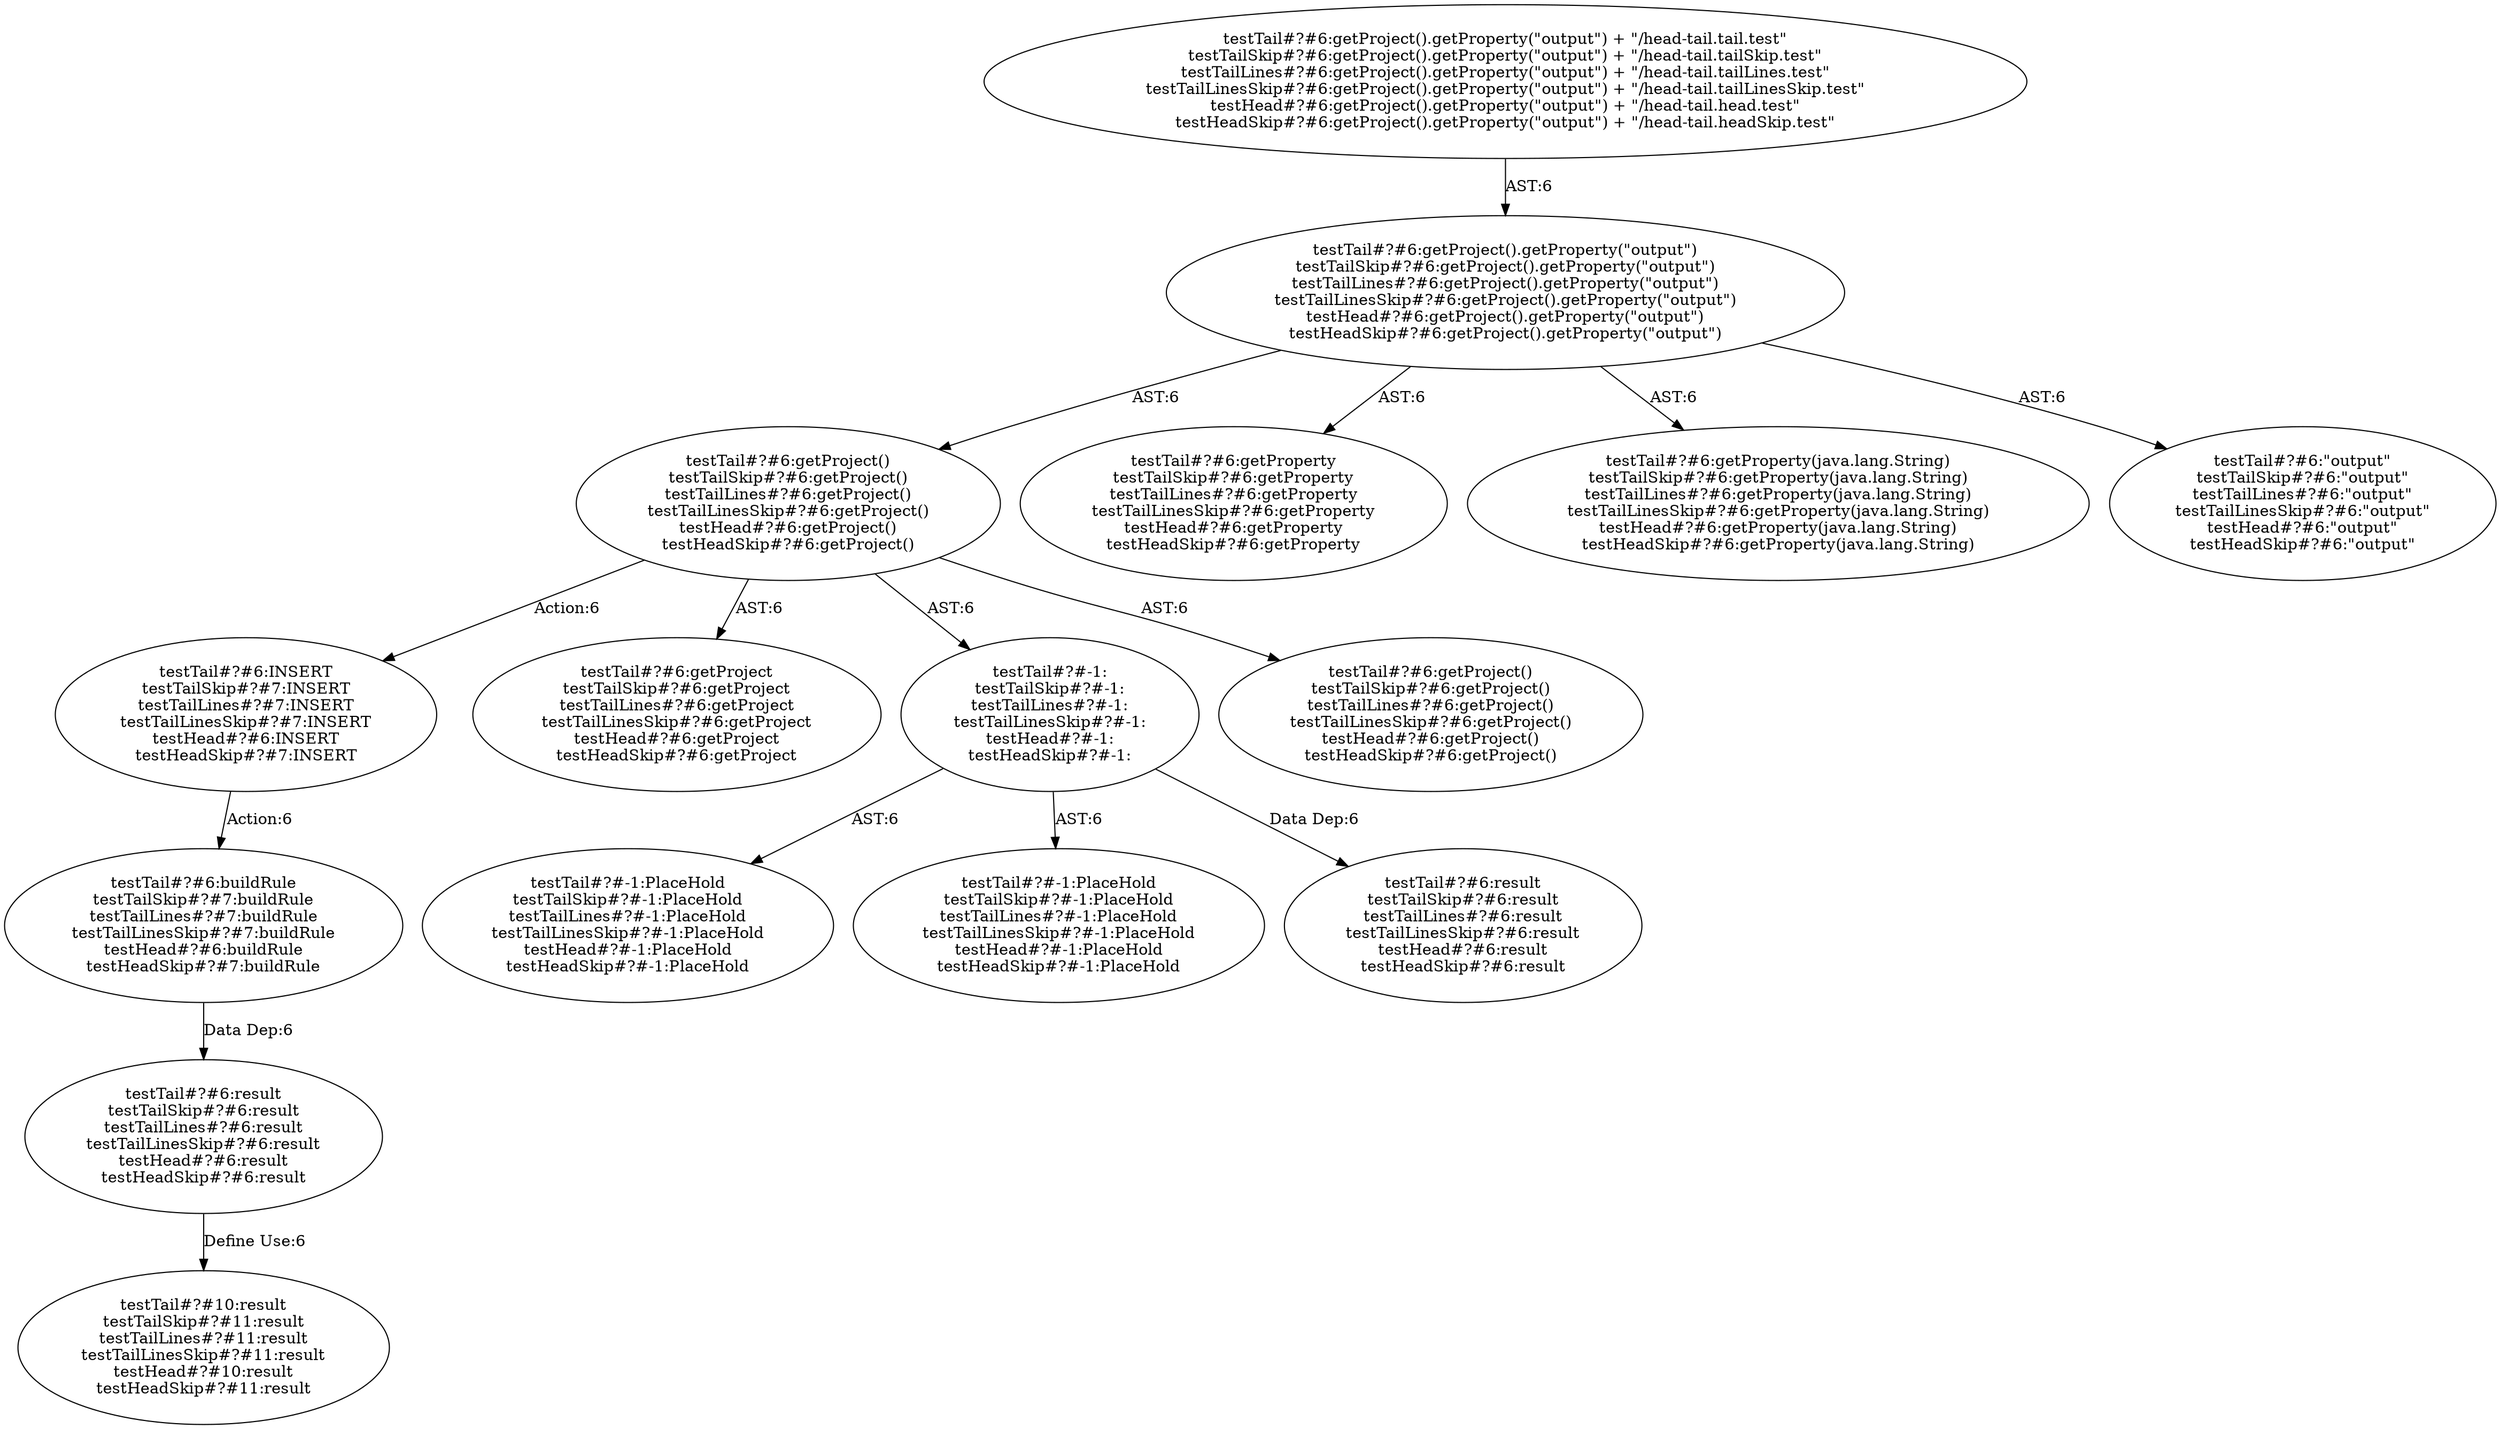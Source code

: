 digraph "Pattern" {
0 [label="testTail#?#6:INSERT
testTailSkip#?#7:INSERT
testTailLines#?#7:INSERT
testTailLinesSkip#?#7:INSERT
testHead#?#6:INSERT
testHeadSkip#?#7:INSERT" shape=ellipse]
1 [label="testTail#?#6:getProject()
testTailSkip#?#6:getProject()
testTailLines#?#6:getProject()
testTailLinesSkip#?#6:getProject()
testHead#?#6:getProject()
testHeadSkip#?#6:getProject()" shape=ellipse]
2 [label="testTail#?#6:getProject().getProperty(\"output\")
testTailSkip#?#6:getProject().getProperty(\"output\")
testTailLines#?#6:getProject().getProperty(\"output\")
testTailLinesSkip#?#6:getProject().getProperty(\"output\")
testHead#?#6:getProject().getProperty(\"output\")
testHeadSkip#?#6:getProject().getProperty(\"output\")" shape=ellipse]
3 [label="testTail#?#6:getProject().getProperty(\"output\") + \"/head-tail.tail.test\"
testTailSkip#?#6:getProject().getProperty(\"output\") + \"/head-tail.tailSkip.test\"
testTailLines#?#6:getProject().getProperty(\"output\") + \"/head-tail.tailLines.test\"
testTailLinesSkip#?#6:getProject().getProperty(\"output\") + \"/head-tail.tailLinesSkip.test\"
testHead#?#6:getProject().getProperty(\"output\") + \"/head-tail.head.test\"
testHeadSkip#?#6:getProject().getProperty(\"output\") + \"/head-tail.headSkip.test\"" shape=ellipse]
4 [label="testTail#?#6:getProperty
testTailSkip#?#6:getProperty
testTailLines#?#6:getProperty
testTailLinesSkip#?#6:getProperty
testHead#?#6:getProperty
testHeadSkip#?#6:getProperty" shape=ellipse]
5 [label="testTail#?#6:getProperty(java.lang.String)
testTailSkip#?#6:getProperty(java.lang.String)
testTailLines#?#6:getProperty(java.lang.String)
testTailLinesSkip#?#6:getProperty(java.lang.String)
testHead#?#6:getProperty(java.lang.String)
testHeadSkip#?#6:getProperty(java.lang.String)" shape=ellipse]
6 [label="testTail#?#6:\"output\"
testTailSkip#?#6:\"output\"
testTailLines#?#6:\"output\"
testTailLinesSkip#?#6:\"output\"
testHead#?#6:\"output\"
testHeadSkip#?#6:\"output\"" shape=ellipse]
7 [label="testTail#?#6:getProject
testTailSkip#?#6:getProject
testTailLines#?#6:getProject
testTailLinesSkip#?#6:getProject
testHead#?#6:getProject
testHeadSkip#?#6:getProject" shape=ellipse]
8 [label="testTail#?#-1:
testTailSkip#?#-1:
testTailLines#?#-1:
testTailLinesSkip#?#-1:
testHead#?#-1:
testHeadSkip#?#-1:" shape=ellipse]
9 [label="testTail#?#-1:PlaceHold
testTailSkip#?#-1:PlaceHold
testTailLines#?#-1:PlaceHold
testTailLinesSkip#?#-1:PlaceHold
testHead#?#-1:PlaceHold
testHeadSkip#?#-1:PlaceHold" shape=ellipse]
10 [label="testTail#?#-1:PlaceHold
testTailSkip#?#-1:PlaceHold
testTailLines#?#-1:PlaceHold
testTailLinesSkip#?#-1:PlaceHold
testHead#?#-1:PlaceHold
testHeadSkip#?#-1:PlaceHold" shape=ellipse]
11 [label="testTail#?#6:result
testTailSkip#?#6:result
testTailLines#?#6:result
testTailLinesSkip#?#6:result
testHead#?#6:result
testHeadSkip#?#6:result" shape=ellipse]
12 [label="testTail#?#6:getProject()
testTailSkip#?#6:getProject()
testTailLines#?#6:getProject()
testTailLinesSkip#?#6:getProject()
testHead#?#6:getProject()
testHeadSkip#?#6:getProject()" shape=ellipse]
13 [label="testTail#?#6:buildRule
testTailSkip#?#7:buildRule
testTailLines#?#7:buildRule
testTailLinesSkip#?#7:buildRule
testHead#?#6:buildRule
testHeadSkip#?#7:buildRule" shape=ellipse]
14 [label="testTail#?#6:result
testTailSkip#?#6:result
testTailLines#?#6:result
testTailLinesSkip#?#6:result
testHead#?#6:result
testHeadSkip#?#6:result" shape=ellipse]
15 [label="testTail#?#10:result
testTailSkip#?#11:result
testTailLines#?#11:result
testTailLinesSkip#?#11:result
testHead#?#10:result
testHeadSkip#?#11:result" shape=ellipse]
0 -> 13 [label="Action:6"];
1 -> 0 [label="Action:6"];
1 -> 7 [label="AST:6"];
1 -> 8 [label="AST:6"];
1 -> 12 [label="AST:6"];
2 -> 1 [label="AST:6"];
2 -> 4 [label="AST:6"];
2 -> 5 [label="AST:6"];
2 -> 6 [label="AST:6"];
3 -> 2 [label="AST:6"];
8 -> 9 [label="AST:6"];
8 -> 10 [label="AST:6"];
8 -> 11 [label="Data Dep:6"];
13 -> 14 [label="Data Dep:6"];
14 -> 15 [label="Define Use:6"];
}
